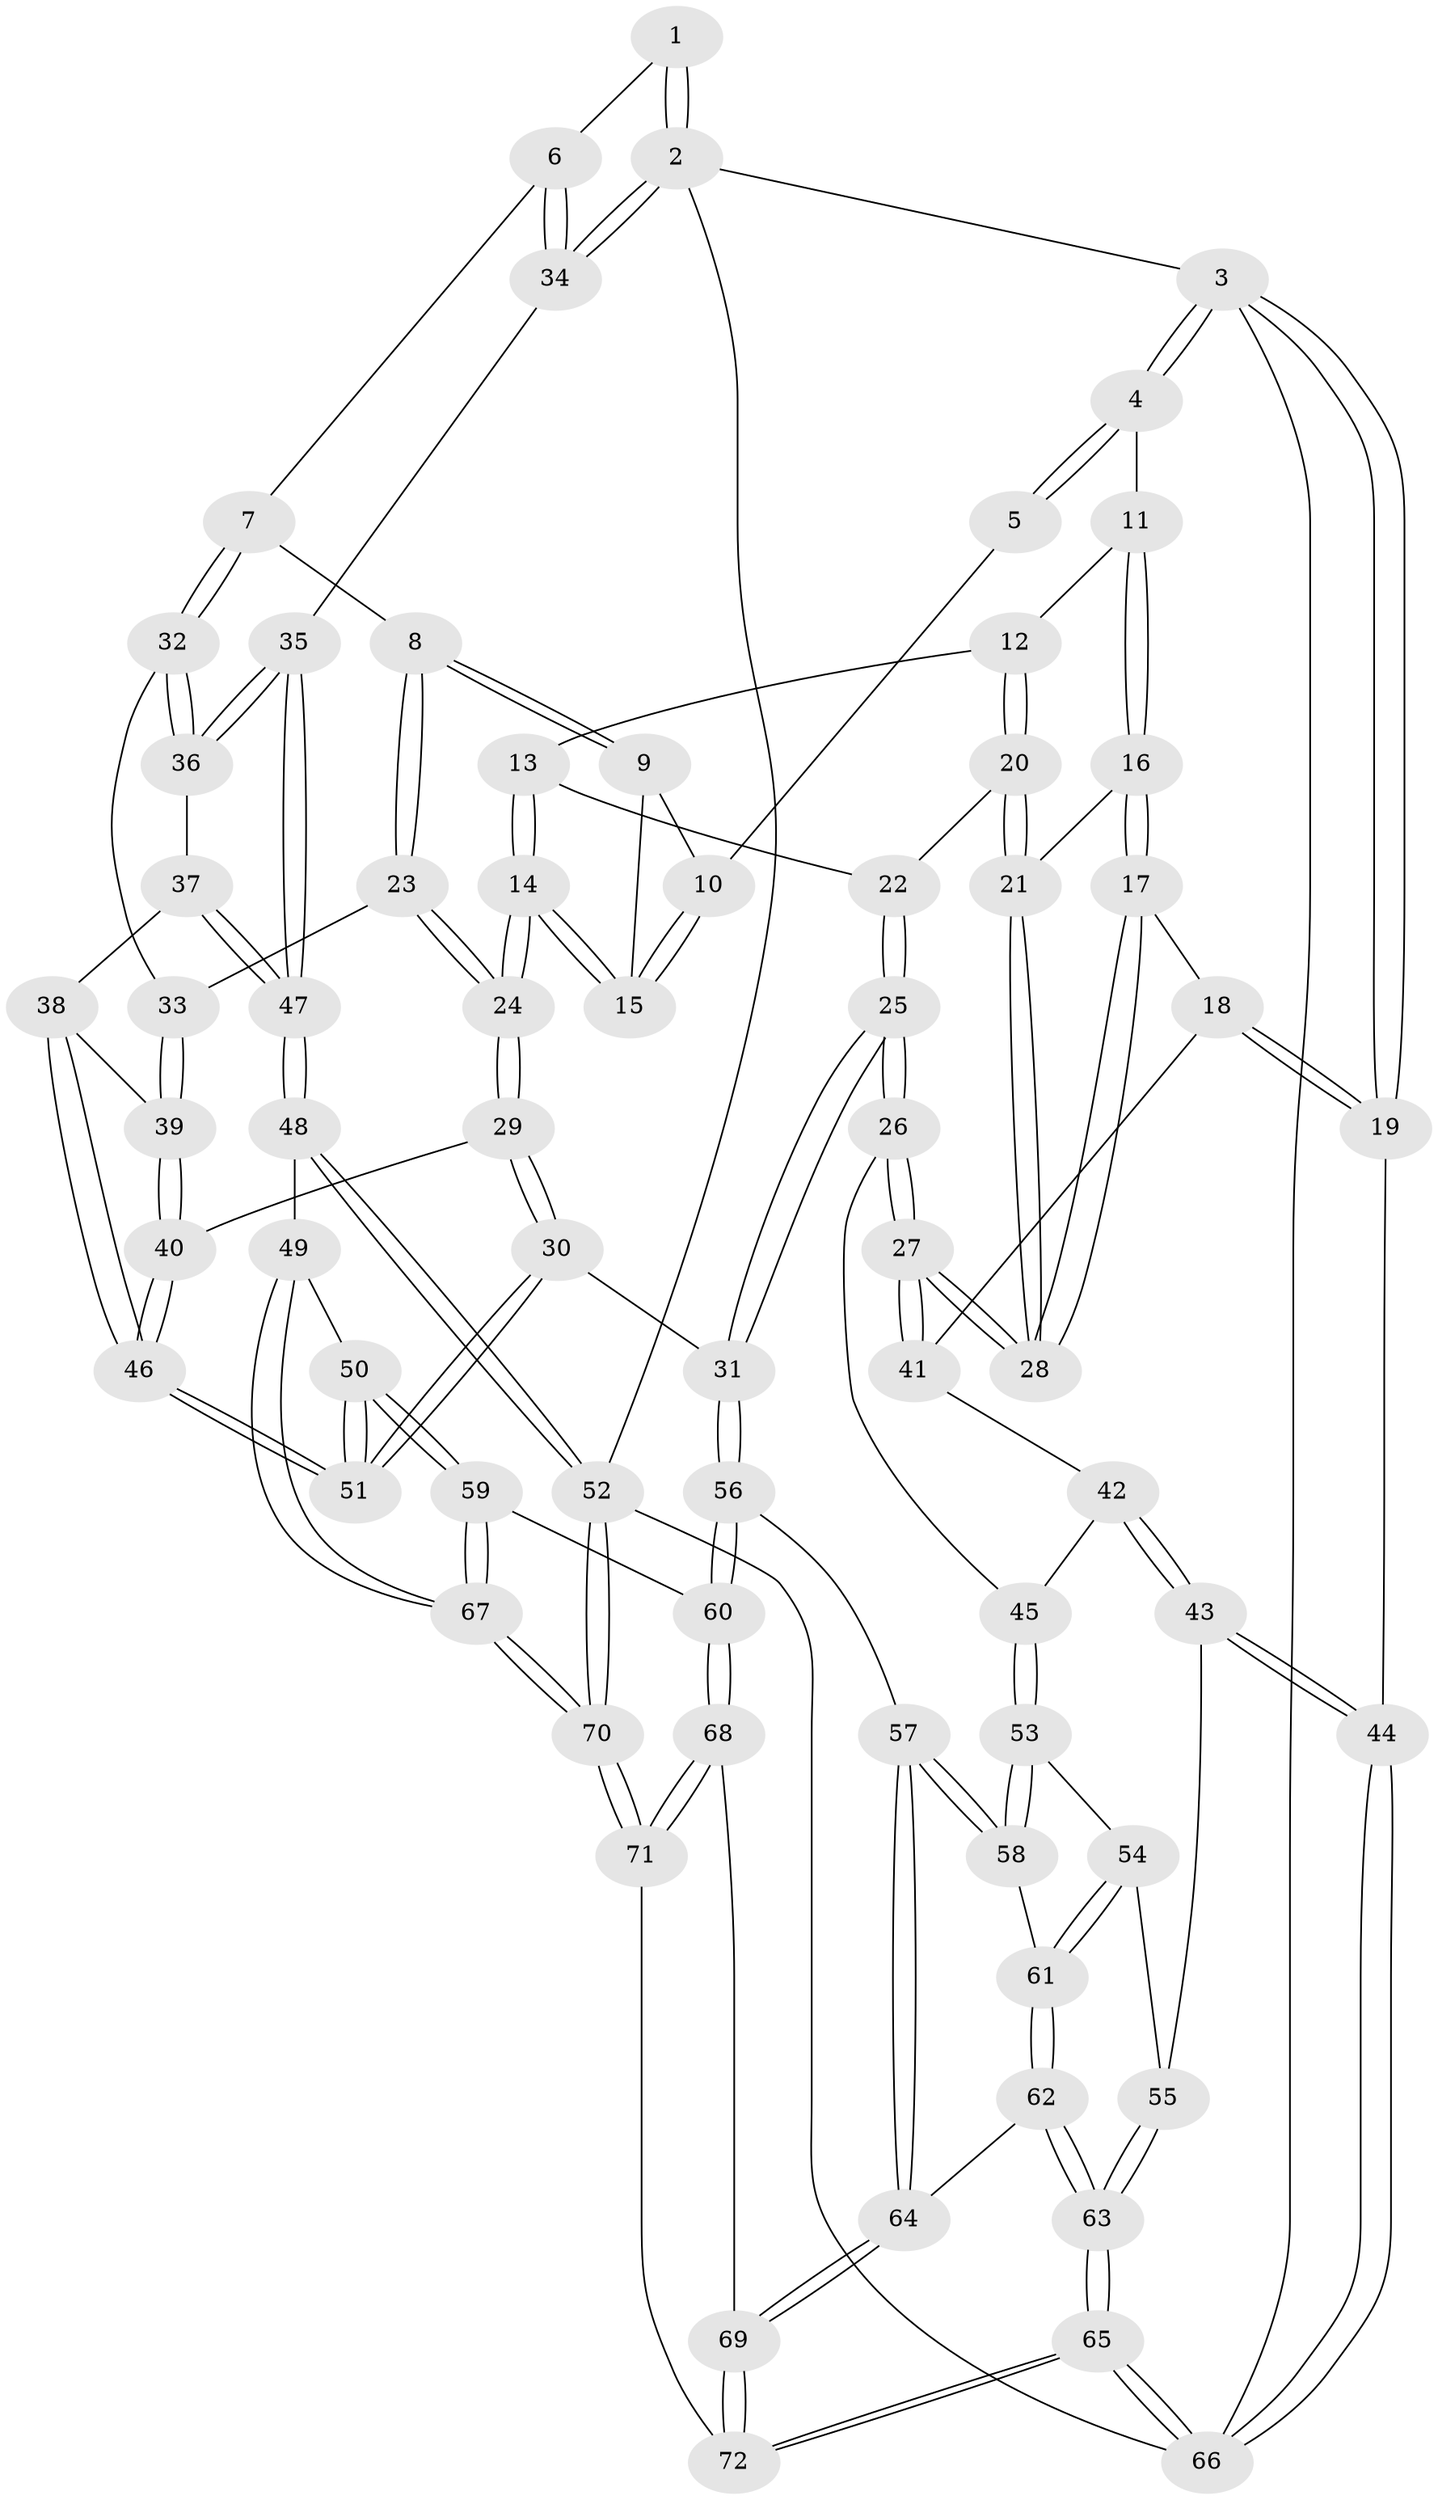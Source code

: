 // Generated by graph-tools (version 1.1) at 2025/01/03/09/25 05:01:28]
// undirected, 72 vertices, 177 edges
graph export_dot {
graph [start="1"]
  node [color=gray90,style=filled];
  1 [pos="+0.8925018340863982+0"];
  2 [pos="+1+0"];
  3 [pos="+0+0"];
  4 [pos="+0.2952184755746134+0"];
  5 [pos="+0.7905045516599691+0"];
  6 [pos="+0.9991494962707818+0.17184426750348675"];
  7 [pos="+0.982962923441159+0.171981873675415"];
  8 [pos="+0.9165808444065672+0.1417955259117712"];
  9 [pos="+0.9094781359953247+0.13036480957375457"];
  10 [pos="+0.7826987596692383+0"];
  11 [pos="+0.2999181262930194+0"];
  12 [pos="+0.47932112982000435+0.05393584761121473"];
  13 [pos="+0.5594797821116724+0.11083027911486226"];
  14 [pos="+0.6765477647403414+0.14219054159553313"];
  15 [pos="+0.6952829428244982+0.10159721994545415"];
  16 [pos="+0.2971160401449748+0"];
  17 [pos="+0.0046777577347411675+0.27840302717786103"];
  18 [pos="+0+0.2847973853402794"];
  19 [pos="+0+0.29033125477533367"];
  20 [pos="+0.4577434494566727+0.1851528519939615"];
  21 [pos="+0.31092716075883314+0.23249334090461996"];
  22 [pos="+0.49969790537238035+0.2213632598407758"];
  23 [pos="+0.7430413115558803+0.22492632832531592"];
  24 [pos="+0.7002288589944632+0.22796673885891575"];
  25 [pos="+0.5345690229830579+0.4525985808709974"];
  26 [pos="+0.32267318227185565+0.40208658661841096"];
  27 [pos="+0.32168609522521785+0.40096118119267016"];
  28 [pos="+0.28959631206283554+0.35567049988543603"];
  29 [pos="+0.6294577289503976+0.4180562872019854"];
  30 [pos="+0.5788587896213427+0.4440789514866204"];
  31 [pos="+0.5472362872699351+0.45842554742624136"];
  32 [pos="+0.8900264855542603+0.2820052609794831"];
  33 [pos="+0.8871641483130815+0.283147746169383"];
  34 [pos="+1+0.22229096834711162"];
  35 [pos="+1+0.3498316497048707"];
  36 [pos="+0.9341378476140154+0.32048417605328183"];
  37 [pos="+0.8918700132632389+0.476189882967028"];
  38 [pos="+0.8701583312652116+0.47322449666414823"];
  39 [pos="+0.825875769641387+0.4515068258160386"];
  40 [pos="+0.6579242931066503+0.42534591427549834"];
  41 [pos="+0.09260879692378246+0.4915559583809436"];
  42 [pos="+0.0801694462544926+0.5484343879932585"];
  43 [pos="+0+0.6543423503223352"];
  44 [pos="+0+0.6531611496323727"];
  45 [pos="+0.26216391088161956+0.5182173190620146"];
  46 [pos="+0.8134659680974073+0.6616348546127427"];
  47 [pos="+1+0.556729490459462"];
  48 [pos="+1+0.6545897784620734"];
  49 [pos="+0.9827195186220088+0.7382934984858056"];
  50 [pos="+0.8145545371489761+0.7055617091147941"];
  51 [pos="+0.812739359555247+0.6868083153323894"];
  52 [pos="+1+1"];
  53 [pos="+0.258114146640333+0.536812047868512"];
  54 [pos="+0.15476371779515966+0.6809919421599596"];
  55 [pos="+0.0770637433574376+0.6921852348328386"];
  56 [pos="+0.5452208165771275+0.6952433814759291"];
  57 [pos="+0.48298011531239887+0.7425177098250991"];
  58 [pos="+0.33697185869611973+0.7122508207297387"];
  59 [pos="+0.6848109439716046+0.7731150097497423"];
  60 [pos="+0.6677846121049927+0.7743617298614643"];
  61 [pos="+0.24493656529607782+0.7509588307765465"];
  62 [pos="+0.23357619416153486+0.8814847414984415"];
  63 [pos="+0.1745687667681808+1"];
  64 [pos="+0.47162461967406266+0.7705679569870597"];
  65 [pos="+0.13052988179456762+1"];
  66 [pos="+0+1"];
  67 [pos="+0.8681410892278373+0.9169821150469161"];
  68 [pos="+0.6561565789985492+0.9952962063029644"];
  69 [pos="+0.45501352555877733+0.8922146813413585"];
  70 [pos="+0.8781567729103665+1"];
  71 [pos="+0.7086709668958815+1"];
  72 [pos="+0.25777767239435134+1"];
  1 -- 2;
  1 -- 2;
  1 -- 6;
  2 -- 3;
  2 -- 34;
  2 -- 34;
  2 -- 52;
  3 -- 4;
  3 -- 4;
  3 -- 19;
  3 -- 19;
  3 -- 66;
  4 -- 5;
  4 -- 5;
  4 -- 11;
  5 -- 10;
  6 -- 7;
  6 -- 34;
  6 -- 34;
  7 -- 8;
  7 -- 32;
  7 -- 32;
  8 -- 9;
  8 -- 9;
  8 -- 23;
  8 -- 23;
  9 -- 10;
  9 -- 15;
  10 -- 15;
  10 -- 15;
  11 -- 12;
  11 -- 16;
  11 -- 16;
  12 -- 13;
  12 -- 20;
  12 -- 20;
  13 -- 14;
  13 -- 14;
  13 -- 22;
  14 -- 15;
  14 -- 15;
  14 -- 24;
  14 -- 24;
  16 -- 17;
  16 -- 17;
  16 -- 21;
  17 -- 18;
  17 -- 28;
  17 -- 28;
  18 -- 19;
  18 -- 19;
  18 -- 41;
  19 -- 44;
  20 -- 21;
  20 -- 21;
  20 -- 22;
  21 -- 28;
  21 -- 28;
  22 -- 25;
  22 -- 25;
  23 -- 24;
  23 -- 24;
  23 -- 33;
  24 -- 29;
  24 -- 29;
  25 -- 26;
  25 -- 26;
  25 -- 31;
  25 -- 31;
  26 -- 27;
  26 -- 27;
  26 -- 45;
  27 -- 28;
  27 -- 28;
  27 -- 41;
  27 -- 41;
  29 -- 30;
  29 -- 30;
  29 -- 40;
  30 -- 31;
  30 -- 51;
  30 -- 51;
  31 -- 56;
  31 -- 56;
  32 -- 33;
  32 -- 36;
  32 -- 36;
  33 -- 39;
  33 -- 39;
  34 -- 35;
  35 -- 36;
  35 -- 36;
  35 -- 47;
  35 -- 47;
  36 -- 37;
  37 -- 38;
  37 -- 47;
  37 -- 47;
  38 -- 39;
  38 -- 46;
  38 -- 46;
  39 -- 40;
  39 -- 40;
  40 -- 46;
  40 -- 46;
  41 -- 42;
  42 -- 43;
  42 -- 43;
  42 -- 45;
  43 -- 44;
  43 -- 44;
  43 -- 55;
  44 -- 66;
  44 -- 66;
  45 -- 53;
  45 -- 53;
  46 -- 51;
  46 -- 51;
  47 -- 48;
  47 -- 48;
  48 -- 49;
  48 -- 52;
  48 -- 52;
  49 -- 50;
  49 -- 67;
  49 -- 67;
  50 -- 51;
  50 -- 51;
  50 -- 59;
  50 -- 59;
  52 -- 70;
  52 -- 70;
  52 -- 66;
  53 -- 54;
  53 -- 58;
  53 -- 58;
  54 -- 55;
  54 -- 61;
  54 -- 61;
  55 -- 63;
  55 -- 63;
  56 -- 57;
  56 -- 60;
  56 -- 60;
  57 -- 58;
  57 -- 58;
  57 -- 64;
  57 -- 64;
  58 -- 61;
  59 -- 60;
  59 -- 67;
  59 -- 67;
  60 -- 68;
  60 -- 68;
  61 -- 62;
  61 -- 62;
  62 -- 63;
  62 -- 63;
  62 -- 64;
  63 -- 65;
  63 -- 65;
  64 -- 69;
  64 -- 69;
  65 -- 66;
  65 -- 66;
  65 -- 72;
  65 -- 72;
  67 -- 70;
  67 -- 70;
  68 -- 69;
  68 -- 71;
  68 -- 71;
  69 -- 72;
  69 -- 72;
  70 -- 71;
  70 -- 71;
  71 -- 72;
}
